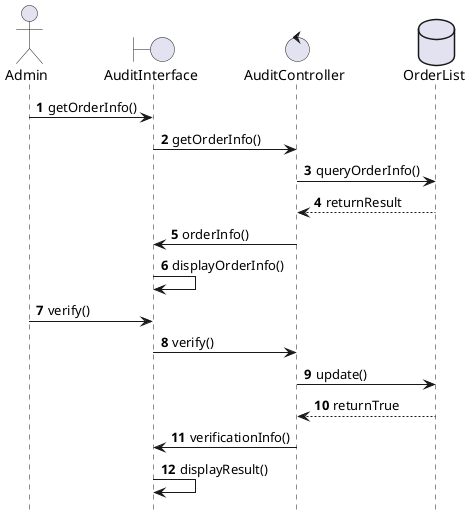 @startuml
''' 省略底部
	hide footbox 

''' 定义类
	actor Admin as act
	boundary AuditInterface as bou
	control AuditController as con
	database OrderList as db

	autonumber
	act -> bou : getOrderInfo()
	bou -> con : getOrderInfo()
	con -> db : queryOrderInfo()
	db --> con : returnResult
	con -> bou : orderInfo()
	bou -> bou : displayOrderInfo()
	act -> bou : verify()
	bou -> con : verify()
	con -> db : update()
	db --> con : returnTrue
	con -> bou : verificationInfo()
	bou -> bou : displayResult()

@enduml